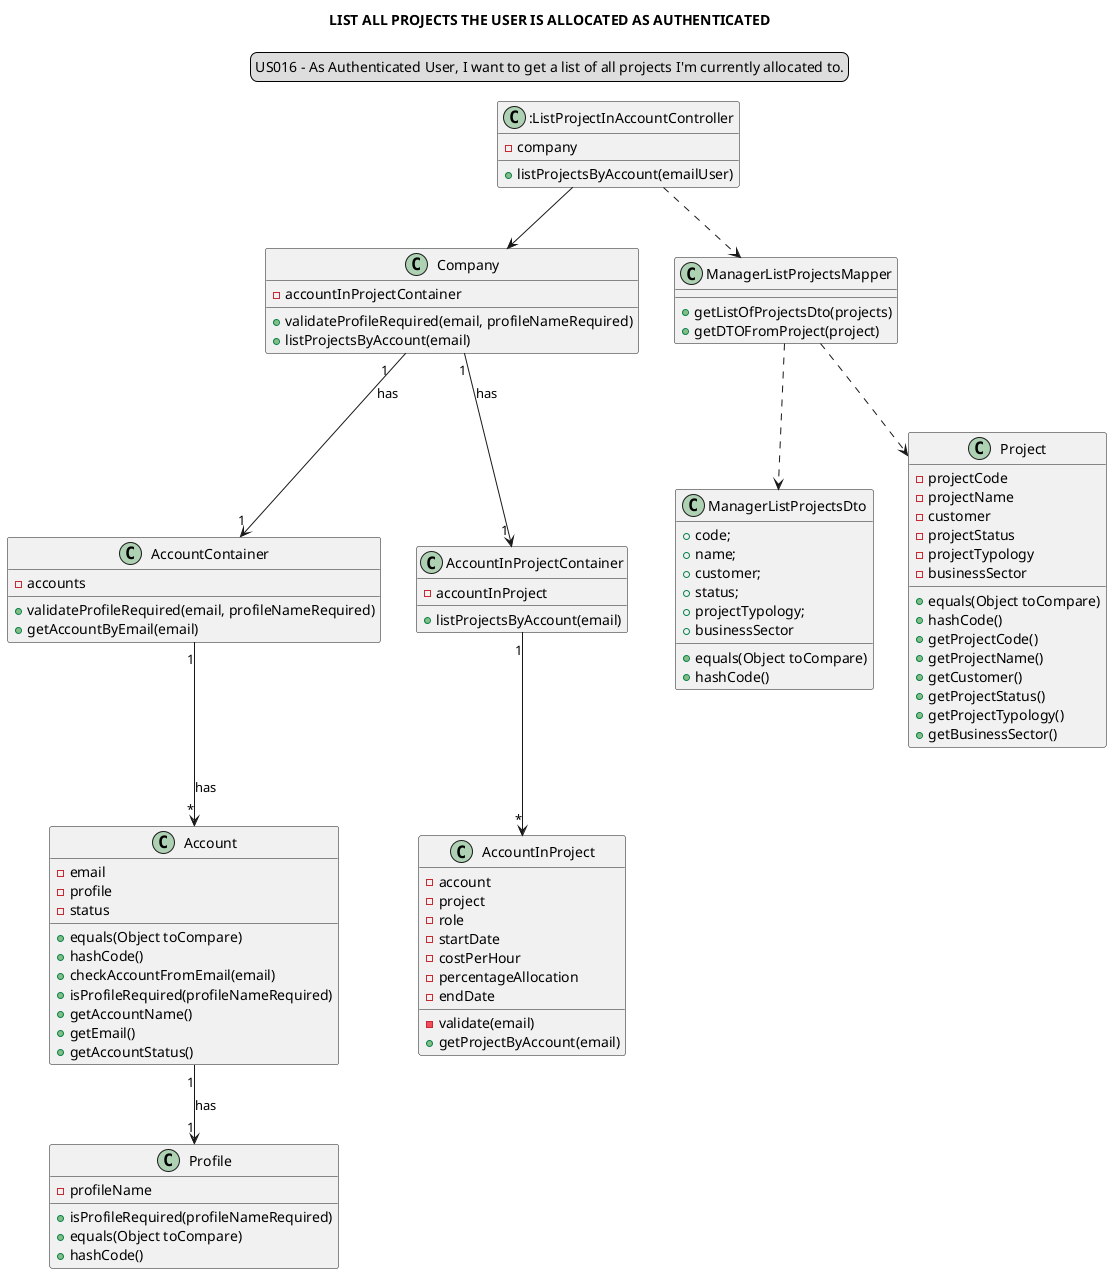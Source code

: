 @startuml
'https://plantuml.com/sequence-diagram

legend top
US016 - As Authenticated User, I want to get a list of all projects I'm currently allocated to.
end legend
skinparam sequenceMessageAlign center
title LIST ALL PROJECTS THE USER IS ALLOCATED AS AUTHENTICATED

class ":ListProjectInAccountController" {
- company
+ listProjectsByAccount(emailUser)
}
class "Company" {
- accountInProjectContainer
+validateProfileRequired(email, profileNameRequired)
+ listProjectsByAccount(email)
}

class "AccountContainer" {
-accounts
+validateProfileRequired(email, profileNameRequired)
+getAccountByEmail(email)
}

class "Account" {
-email
-profile
-status
+equals(Object toCompare)
+hashCode()
+checkAccountFromEmail(email)
+isProfileRequired(profileNameRequired)
+getAccountName()
+getEmail()
+getAccountStatus()
}

class "Profile"{
-profileName
+isProfileRequired(profileNameRequired)
+equals(Object toCompare)
+hashCode()
}


class "AccountInProjectContainer"{
- accountInProject
+ listProjectsByAccount(email)
}

class "AccountInProject"{
-account
-project
-role
-startDate
-costPerHour
-percentageAllocation
-endDate
-validate(email)
+ getProjectByAccount(email)
}

class "ManagerListProjectsMapper"{
+getListOfProjectsDto(projects)
+getDTOFromProject(project)
}

class "ManagerListProjectsDto"{
+code;
+name;
+customer;
+status;
+projectTypology;
+businessSector
+equals(Object toCompare)
+hashCode()
}

class "Project"{
-projectCode
-projectName
-customer
-projectStatus
-projectTypology
-businessSector
+equals(Object toCompare)
+hashCode()
+getProjectCode()
+getProjectName()
+getCustomer()
+getProjectStatus()
+getProjectTypology()
+getBusinessSector()
}

"ManagerListProjectsMapper" ..> "Project"
":ListProjectInAccountController"-->"Company"
"Company" "1"--> "     1""AccountInProjectContainer": has
"Company" "1   " --> "     1" "AccountContainer": has
"AccountInProjectContainer" "1"--> "*" "AccountInProject"
"AccountContainer" "1" --> "*" "Account": has
"Account" "1" --> "1""Profile": has
":ListProjectInAccountController"..> "ManagerListProjectsMapper"
"ManagerListProjectsMapper"..> "ManagerListProjectsDto"



@enduml